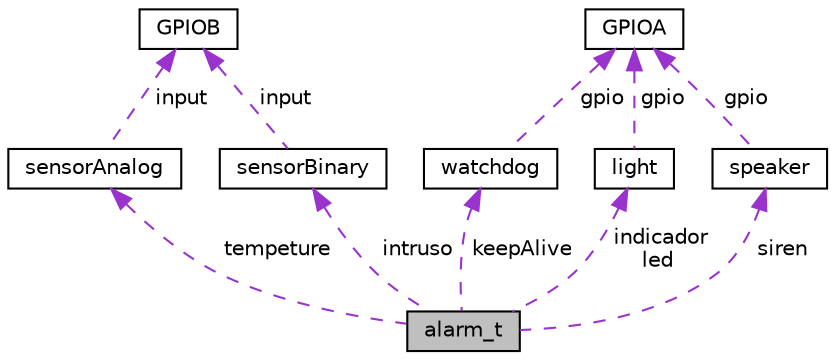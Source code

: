 digraph "alarm_t"
{
 // LATEX_PDF_SIZE
  edge [fontname="Helvetica",fontsize="10",labelfontname="Helvetica",labelfontsize="10"];
  node [fontname="Helvetica",fontsize="10",shape=record];
  Node1 [label="alarm_t",height=0.2,width=0.4,color="black", fillcolor="grey75", style="filled", fontcolor="black",tooltip=" "];
  Node2 -> Node1 [dir="back",color="darkorchid3",fontsize="10",style="dashed",label=" tempeture" ,fontname="Helvetica"];
  Node2 [label="sensorAnalog",height=0.2,width=0.4,color="black", fillcolor="white", style="filled",URL="$structsensor_analog.html",tooltip=" "];
  Node3 -> Node2 [dir="back",color="darkorchid3",fontsize="10",style="dashed",label=" input" ,fontname="Helvetica"];
  Node3 [label="GPIOB",height=0.2,width=0.4,color="black", fillcolor="white", style="filled",URL="$struct_g_p_i_o_b.html",tooltip=" "];
  Node4 -> Node1 [dir="back",color="darkorchid3",fontsize="10",style="dashed",label=" keepAlive" ,fontname="Helvetica"];
  Node4 [label="watchdog",height=0.2,width=0.4,color="black", fillcolor="white", style="filled",URL="$structwatchdog.html",tooltip=" "];
  Node5 -> Node4 [dir="back",color="darkorchid3",fontsize="10",style="dashed",label=" gpio" ,fontname="Helvetica"];
  Node5 [label="GPIOA",height=0.2,width=0.4,color="black", fillcolor="white", style="filled",URL="$struct_g_p_i_o_a.html",tooltip=" "];
  Node6 -> Node1 [dir="back",color="darkorchid3",fontsize="10",style="dashed",label=" intruso" ,fontname="Helvetica"];
  Node6 [label="sensorBinary",height=0.2,width=0.4,color="black", fillcolor="white", style="filled",URL="$structsensor_binary.html",tooltip=" "];
  Node3 -> Node6 [dir="back",color="darkorchid3",fontsize="10",style="dashed",label=" input" ,fontname="Helvetica"];
  Node7 -> Node1 [dir="back",color="darkorchid3",fontsize="10",style="dashed",label=" indicador\nled" ,fontname="Helvetica"];
  Node7 [label="light",height=0.2,width=0.4,color="black", fillcolor="white", style="filled",URL="$structlight.html",tooltip=" "];
  Node5 -> Node7 [dir="back",color="darkorchid3",fontsize="10",style="dashed",label=" gpio" ,fontname="Helvetica"];
  Node8 -> Node1 [dir="back",color="darkorchid3",fontsize="10",style="dashed",label=" siren" ,fontname="Helvetica"];
  Node8 [label="speaker",height=0.2,width=0.4,color="black", fillcolor="white", style="filled",URL="$structspeaker.html",tooltip=" "];
  Node5 -> Node8 [dir="back",color="darkorchid3",fontsize="10",style="dashed",label=" gpio" ,fontname="Helvetica"];
}
